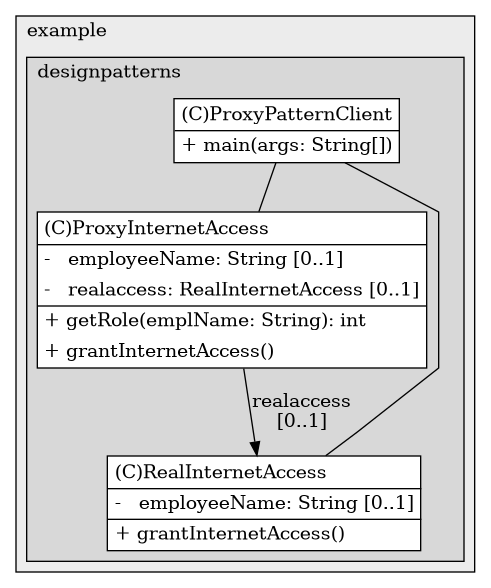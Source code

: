 @startuml

/' diagram meta data start
config=StructureConfiguration;
{
  "projectClassification": {
    "searchMode": "OpenProject", // OpenProject, AllProjects
    "includedProjects": "",
    "pathEndKeywords": "*.impl",
    "isClientPath": "",
    "isClientName": "",
    "isTestPath": "",
    "isTestName": "",
    "isMappingPath": "",
    "isMappingName": "",
    "isDataAccessPath": "",
    "isDataAccessName": "",
    "isDataStructurePath": "",
    "isDataStructureName": "",
    "isInterfaceStructuresPath": "",
    "isInterfaceStructuresName": "",
    "isEntryPointPath": "",
    "isEntryPointName": "",
    "treatFinalFieldsAsMandatory": false
  },
  "graphRestriction": {
    "classPackageExcludeFilter": "",
    "classPackageIncludeFilter": "",
    "classNameExcludeFilter": "",
    "classNameIncludeFilter": "",
    "methodNameExcludeFilter": "",
    "methodNameIncludeFilter": "",
    "removeByInheritance": "", // inheritance/annotation based filtering is done in a second step
    "removeByAnnotation": "",
    "removeByClassPackage": "", // cleanup the graph after inheritance/annotation based filtering is done
    "removeByClassName": "",
    "cutMappings": false,
    "cutEnum": true,
    "cutTests": true,
    "cutClient": true,
    "cutDataAccess": false,
    "cutInterfaceStructures": false,
    "cutDataStructures": false,
    "cutGetterAndSetter": true,
    "cutConstructors": true
  },
  "graphTraversal": {
    "forwardDepth": 6,
    "backwardDepth": 6,
    "classPackageExcludeFilter": "",
    "classPackageIncludeFilter": "",
    "classNameExcludeFilter": "",
    "classNameIncludeFilter": "",
    "methodNameExcludeFilter": "",
    "methodNameIncludeFilter": "",
    "hideMappings": false,
    "hideDataStructures": false,
    "hidePrivateMethods": true,
    "hideInterfaceCalls": true, // indirection: implementation -> interface (is hidden) -> implementation
    "onlyShowApplicationEntryPoints": false, // root node is included
    "useMethodCallsForStructureDiagram": "ForwardOnly" // ForwardOnly, BothDirections, No
  },
  "details": {
    "aggregation": "GroupByClass", // ByClass, GroupByClass, None
    "showClassGenericTypes": true,
    "showMethods": true,
    "showMethodParameterNames": true,
    "showMethodParameterTypes": true,
    "showMethodReturnType": true,
    "showPackageLevels": 2,
    "showDetailedClassStructure": true
  },
  "rootClass": "org.example.designpatterns.structural.proxy.ProxyPatternClient",
  "extensionCallbackMethod": "" // qualified.class.name#methodName - signature: public static String method(String)
}
diagram meta data end '/



digraph g {
    rankdir="TB"
    splines=polyline
    

'nodes 
subgraph cluster_1322970774 { 
   	label=example
	labeljust=l
	fillcolor="#ececec"
	style=filled
   
   subgraph cluster_1611567195 { 
   	label=designpatterns
	labeljust=l
	fillcolor="#d8d8d8"
	style=filled
   
   ProxyInternetAccess1112716348[
	label=<<TABLE BORDER="1" CELLBORDER="0" CELLPADDING="4" CELLSPACING="0">
<TR><TD ALIGN="LEFT" >(C)ProxyInternetAccess</TD></TR>
<HR/>
<TR><TD ALIGN="LEFT" >-   employeeName: String [0..1]</TD></TR>
<TR><TD ALIGN="LEFT" >-   realaccess: RealInternetAccess [0..1]</TD></TR>
<HR/>
<TR><TD ALIGN="LEFT" >+ getRole(emplName: String): int</TD></TR>
<TR><TD ALIGN="LEFT" >+ grantInternetAccess()</TD></TR>
</TABLE>>
	style=filled
	margin=0
	shape=plaintext
	fillcolor="#FFFFFF"
];

ProxyPatternClient1112716348[
	label=<<TABLE BORDER="1" CELLBORDER="0" CELLPADDING="4" CELLSPACING="0">
<TR><TD ALIGN="LEFT" >(C)ProxyPatternClient</TD></TR>
<HR/>
<TR><TD ALIGN="LEFT" >+ main(args: String[])</TD></TR>
</TABLE>>
	style=filled
	margin=0
	shape=plaintext
	fillcolor="#FFFFFF"
];

RealInternetAccess1112716348[
	label=<<TABLE BORDER="1" CELLBORDER="0" CELLPADDING="4" CELLSPACING="0">
<TR><TD ALIGN="LEFT" >(C)RealInternetAccess</TD></TR>
<HR/>
<TR><TD ALIGN="LEFT" >-   employeeName: String [0..1]</TD></TR>
<HR/>
<TR><TD ALIGN="LEFT" >+ grantInternetAccess()</TD></TR>
</TABLE>>
	style=filled
	margin=0
	shape=plaintext
	fillcolor="#FFFFFF"
];
} 
} 

'edges    
ProxyInternetAccess1112716348 -> RealInternetAccess1112716348[label="realaccess
[0..1]"];
ProxyPatternClient1112716348 -> ProxyInternetAccess1112716348[arrowhead=none];
ProxyPatternClient1112716348 -> RealInternetAccess1112716348[arrowhead=none];
    
}
@enduml